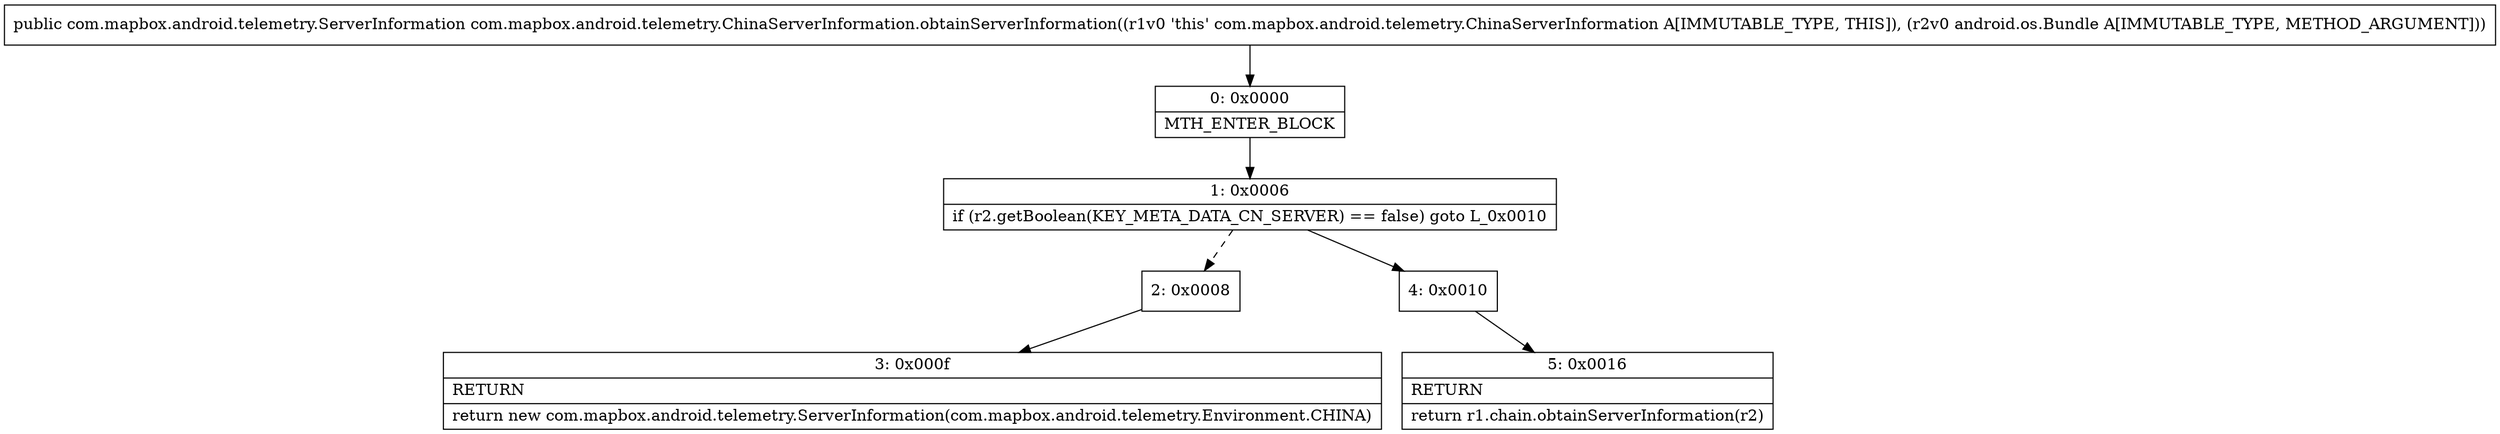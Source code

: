 digraph "CFG forcom.mapbox.android.telemetry.ChinaServerInformation.obtainServerInformation(Landroid\/os\/Bundle;)Lcom\/mapbox\/android\/telemetry\/ServerInformation;" {
Node_0 [shape=record,label="{0\:\ 0x0000|MTH_ENTER_BLOCK\l}"];
Node_1 [shape=record,label="{1\:\ 0x0006|if (r2.getBoolean(KEY_META_DATA_CN_SERVER) == false) goto L_0x0010\l}"];
Node_2 [shape=record,label="{2\:\ 0x0008}"];
Node_3 [shape=record,label="{3\:\ 0x000f|RETURN\l|return new com.mapbox.android.telemetry.ServerInformation(com.mapbox.android.telemetry.Environment.CHINA)\l}"];
Node_4 [shape=record,label="{4\:\ 0x0010}"];
Node_5 [shape=record,label="{5\:\ 0x0016|RETURN\l|return r1.chain.obtainServerInformation(r2)\l}"];
MethodNode[shape=record,label="{public com.mapbox.android.telemetry.ServerInformation com.mapbox.android.telemetry.ChinaServerInformation.obtainServerInformation((r1v0 'this' com.mapbox.android.telemetry.ChinaServerInformation A[IMMUTABLE_TYPE, THIS]), (r2v0 android.os.Bundle A[IMMUTABLE_TYPE, METHOD_ARGUMENT])) }"];
MethodNode -> Node_0;
Node_0 -> Node_1;
Node_1 -> Node_2[style=dashed];
Node_1 -> Node_4;
Node_2 -> Node_3;
Node_4 -> Node_5;
}

